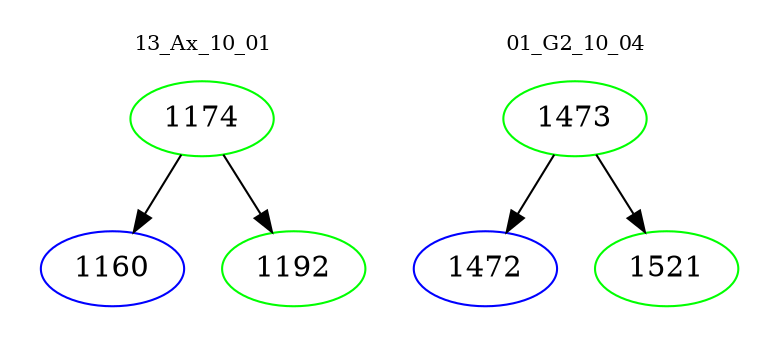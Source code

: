 digraph{
subgraph cluster_0 {
color = white
label = "13_Ax_10_01";
fontsize=10;
T0_1174 [label="1174", color="green"]
T0_1174 -> T0_1160 [color="black"]
T0_1160 [label="1160", color="blue"]
T0_1174 -> T0_1192 [color="black"]
T0_1192 [label="1192", color="green"]
}
subgraph cluster_1 {
color = white
label = "01_G2_10_04";
fontsize=10;
T1_1473 [label="1473", color="green"]
T1_1473 -> T1_1472 [color="black"]
T1_1472 [label="1472", color="blue"]
T1_1473 -> T1_1521 [color="black"]
T1_1521 [label="1521", color="green"]
}
}
